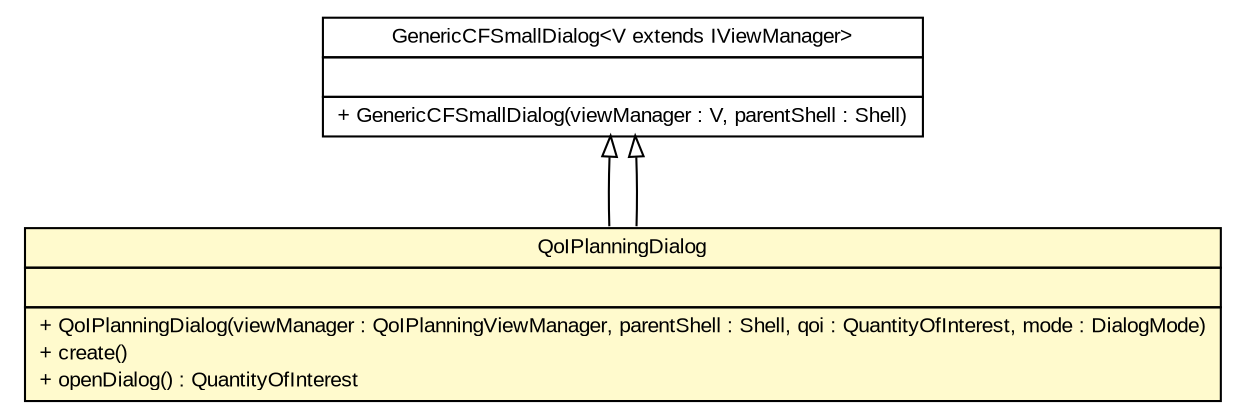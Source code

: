 #!/usr/local/bin/dot
#
# Class diagram 
# Generated by UMLGraph version R5_6-24-gf6e263 (http://www.umlgraph.org/)
#

digraph G {
	edge [fontname="arial",fontsize=10,labelfontname="arial",labelfontsize=10];
	node [fontname="arial",fontsize=10,shape=plaintext];
	nodesep=0.25;
	ranksep=0.5;
	// gov.sandia.cf.parts.dialogs.GenericCFSmallDialog<V extends gov.sandia.cf.parts.ui.IViewManager>
	c362774 [label=<<table title="gov.sandia.cf.parts.dialogs.GenericCFSmallDialog" border="0" cellborder="1" cellspacing="0" cellpadding="2" port="p" href="../../dialogs/GenericCFSmallDialog.html">
		<tr><td><table border="0" cellspacing="0" cellpadding="1">
<tr><td align="center" balign="center"> GenericCFSmallDialog&lt;V extends IViewManager&gt; </td></tr>
		</table></td></tr>
		<tr><td><table border="0" cellspacing="0" cellpadding="1">
<tr><td align="left" balign="left">  </td></tr>
		</table></td></tr>
		<tr><td><table border="0" cellspacing="0" cellpadding="1">
<tr><td align="left" balign="left"> + GenericCFSmallDialog(viewManager : V, parentShell : Shell) </td></tr>
		</table></td></tr>
		</table>>, URL="../../dialogs/GenericCFSmallDialog.html", fontname="arial", fontcolor="black", fontsize=10.0];
	// gov.sandia.cf.parts.ui.qoiplanning.QoIPlanningDialog
	c362907 [label=<<table title="gov.sandia.cf.parts.ui.qoiplanning.QoIPlanningDialog" border="0" cellborder="1" cellspacing="0" cellpadding="2" port="p" bgcolor="lemonChiffon" href="./QoIPlanningDialog.html">
		<tr><td><table border="0" cellspacing="0" cellpadding="1">
<tr><td align="center" balign="center"> QoIPlanningDialog </td></tr>
		</table></td></tr>
		<tr><td><table border="0" cellspacing="0" cellpadding="1">
<tr><td align="left" balign="left">  </td></tr>
		</table></td></tr>
		<tr><td><table border="0" cellspacing="0" cellpadding="1">
<tr><td align="left" balign="left"> + QoIPlanningDialog(viewManager : QoIPlanningViewManager, parentShell : Shell, qoi : QuantityOfInterest, mode : DialogMode) </td></tr>
<tr><td align="left" balign="left"> + create() </td></tr>
<tr><td align="left" balign="left"> + openDialog() : QuantityOfInterest </td></tr>
		</table></td></tr>
		</table>>, URL="./QoIPlanningDialog.html", fontname="arial", fontcolor="black", fontsize=10.0];
	//gov.sandia.cf.parts.ui.qoiplanning.QoIPlanningDialog extends gov.sandia.cf.parts.dialogs.GenericCFSmallDialog<gov.sandia.cf.parts.ui.qoiplanning.QoIPlanningViewManager>
	c362774:p -> c362907:p [dir=back,arrowtail=empty];
	//gov.sandia.cf.parts.ui.qoiplanning.QoIPlanningDialog extends gov.sandia.cf.parts.dialogs.GenericCFSmallDialog<gov.sandia.cf.parts.ui.qoiplanning.QoIPlanningViewManager>
	c362774:p -> c362907:p [dir=back,arrowtail=empty];
}

